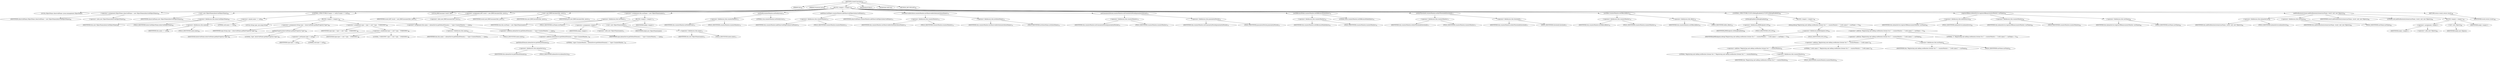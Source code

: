 digraph "createConsumer" {  
"139" [label = <(METHOD,createConsumer)<SUB>62</SUB>> ]
"10" [label = <(PARAM,this)<SUB>62</SUB>> ]
"140" [label = <(PARAM,Processor proc)<SUB>62</SUB>> ]
"141" [label = <(BLOCK,&lt;empty&gt;,&lt;empty&gt;)<SUB>62</SUB>> ]
"8" [label = <(LOCAL,ObjectName observedName: javax.management.ObjectName)> ]
"142" [label = <(&lt;operator&gt;.assignment,ObjectName observedName = new ObjectName(observedObjectName))<SUB>63</SUB>> ]
"143" [label = <(IDENTIFIER,observedName,ObjectName observedName = new ObjectName(observedObjectName))<SUB>63</SUB>> ]
"144" [label = <(&lt;operator&gt;.alloc,new ObjectName(observedObjectName))<SUB>63</SUB>> ]
"145" [label = <(&lt;init&gt;,new ObjectName(observedObjectName))<SUB>63</SUB>> ]
"7" [label = <(IDENTIFIER,observedName,new ObjectName(observedObjectName))<SUB>63</SUB>> ]
"146" [label = <(&lt;operator&gt;.fieldAccess,this.observedObjectName)<SUB>63</SUB>> ]
"147" [label = <(IDENTIFIER,this,new ObjectName(observedObjectName))<SUB>63</SUB>> ]
"148" [label = <(FIELD_IDENTIFIER,observedObjectName,observedObjectName)<SUB>63</SUB>> ]
"149" [label = <(CONTROL_STRUCTURE,if (name == null),if (name == null))<SUB>64</SUB>> ]
"150" [label = <(&lt;operator&gt;.equals,name == null)<SUB>64</SUB>> ]
"151" [label = <(&lt;operator&gt;.fieldAccess,this.name)<SUB>64</SUB>> ]
"152" [label = <(IDENTIFIER,this,name == null)<SUB>64</SUB>> ]
"153" [label = <(FIELD_IDENTIFIER,name,name)<SUB>64</SUB>> ]
"154" [label = <(LITERAL,null,name == null)<SUB>64</SUB>> ]
"155" [label = <(BLOCK,&lt;empty&gt;,&lt;empty&gt;)<SUB>64</SUB>> ]
"156" [label = <(LOCAL,String type: java.lang.String)> ]
"157" [label = <(&lt;operator&gt;.assignment,String type = observedName.getKeyProperty(&quot;type&quot;))<SUB>65</SUB>> ]
"158" [label = <(IDENTIFIER,type,String type = observedName.getKeyProperty(&quot;type&quot;))<SUB>65</SUB>> ]
"159" [label = <(getKeyProperty,observedName.getKeyProperty(&quot;type&quot;))<SUB>65</SUB>> ]
"160" [label = <(IDENTIFIER,observedName,observedName.getKeyProperty(&quot;type&quot;))<SUB>65</SUB>> ]
"161" [label = <(LITERAL,&quot;type&quot;,observedName.getKeyProperty(&quot;type&quot;))<SUB>65</SUB>> ]
"162" [label = <(&lt;operator&gt;.assignment,type = type != null ? type : &quot;UNKNOWN&quot;)<SUB>66</SUB>> ]
"163" [label = <(IDENTIFIER,type,type = type != null ? type : &quot;UNKNOWN&quot;)<SUB>66</SUB>> ]
"164" [label = <(&lt;operator&gt;.conditional,type != null ? type : &quot;UNKNOWN&quot;)<SUB>66</SUB>> ]
"165" [label = <(&lt;operator&gt;.notEquals,type != null)<SUB>66</SUB>> ]
"166" [label = <(IDENTIFIER,type,type != null)<SUB>66</SUB>> ]
"167" [label = <(LITERAL,null,type != null)<SUB>66</SUB>> ]
"168" [label = <(IDENTIFIER,type,type != null ? type : &quot;UNKNOWN&quot;)<SUB>66</SUB>> ]
"169" [label = <(LITERAL,&quot;UNKNOWN&quot;,type != null ? type : &quot;UNKNOWN&quot;)<SUB>66</SUB>> ]
"170" [label = <(&lt;operator&gt;.assignment,this.name = mbeanServer.getDefaultDomain() + &quot;:type=CounterMonitor_&quot; + type)<SUB>67</SUB>> ]
"171" [label = <(&lt;operator&gt;.fieldAccess,this.name)<SUB>67</SUB>> ]
"172" [label = <(IDENTIFIER,this,this.name = mbeanServer.getDefaultDomain() + &quot;:type=CounterMonitor_&quot; + type)<SUB>67</SUB>> ]
"173" [label = <(FIELD_IDENTIFIER,name,name)<SUB>67</SUB>> ]
"174" [label = <(&lt;operator&gt;.addition,mbeanServer.getDefaultDomain() + &quot;:type=CounterMonitor_&quot; + type)<SUB>67</SUB>> ]
"175" [label = <(&lt;operator&gt;.addition,mbeanServer.getDefaultDomain() + &quot;:type=CounterMonitor_&quot;)<SUB>67</SUB>> ]
"176" [label = <(getDefaultDomain,mbeanServer.getDefaultDomain())<SUB>67</SUB>> ]
"177" [label = <(&lt;operator&gt;.fieldAccess,this.mbeanServer)<SUB>67</SUB>> ]
"178" [label = <(IDENTIFIER,this,mbeanServer.getDefaultDomain())<SUB>67</SUB>> ]
"179" [label = <(FIELD_IDENTIFIER,mbeanServer,mbeanServer)<SUB>67</SUB>> ]
"180" [label = <(LITERAL,&quot;:type=CounterMonitor_&quot;,mbeanServer.getDefaultDomain() + &quot;:type=CounterMonitor_&quot;)<SUB>67</SUB>> ]
"181" [label = <(IDENTIFIER,type,mbeanServer.getDefaultDomain() + &quot;:type=CounterMonitor_&quot; + type)<SUB>67</SUB>> ]
"12" [label = <(LOCAL,JMXConsumer result: ANY)> ]
"182" [label = <(&lt;operator&gt;.assignment,ANY result = new JMXConsumer(this, proc))<SUB>70</SUB>> ]
"183" [label = <(IDENTIFIER,result,ANY result = new JMXConsumer(this, proc))<SUB>70</SUB>> ]
"184" [label = <(&lt;operator&gt;.alloc,new JMXConsumer(this, proc))<SUB>70</SUB>> ]
"185" [label = <(&lt;init&gt;,new JMXConsumer(this, proc))<SUB>70</SUB>> ]
"11" [label = <(IDENTIFIER,result,new JMXConsumer(this, proc))<SUB>70</SUB>> ]
"9" [label = <(IDENTIFIER,this,new JMXConsumer(this, proc))<SUB>70</SUB>> ]
"186" [label = <(IDENTIFIER,proc,new JMXConsumer(this, proc))<SUB>70</SUB>> ]
"187" [label = <(&lt;operator&gt;.assignment,this.ourName = new ObjectName(name))<SUB>71</SUB>> ]
"188" [label = <(&lt;operator&gt;.fieldAccess,this.ourName)<SUB>71</SUB>> ]
"189" [label = <(IDENTIFIER,this,this.ourName = new ObjectName(name))<SUB>71</SUB>> ]
"190" [label = <(FIELD_IDENTIFIER,ourName,ourName)<SUB>71</SUB>> ]
"191" [label = <(BLOCK,&lt;empty&gt;,&lt;empty&gt;)<SUB>71</SUB>> ]
"192" [label = <(&lt;operator&gt;.assignment,&lt;empty&gt;)> ]
"193" [label = <(IDENTIFIER,$obj4,&lt;empty&gt;)> ]
"194" [label = <(&lt;operator&gt;.alloc,new ObjectName(name))<SUB>71</SUB>> ]
"195" [label = <(&lt;init&gt;,new ObjectName(name))<SUB>71</SUB>> ]
"196" [label = <(IDENTIFIER,$obj4,new ObjectName(name))> ]
"197" [label = <(&lt;operator&gt;.fieldAccess,this.name)<SUB>71</SUB>> ]
"198" [label = <(IDENTIFIER,this,new ObjectName(name))<SUB>71</SUB>> ]
"199" [label = <(FIELD_IDENTIFIER,name,name)<SUB>71</SUB>> ]
"200" [label = <(IDENTIFIER,$obj4,&lt;empty&gt;)> ]
"201" [label = <(setNotify,counterMonitor.setNotify(true))<SUB>72</SUB>> ]
"202" [label = <(&lt;operator&gt;.fieldAccess,this.counterMonitor)<SUB>72</SUB>> ]
"203" [label = <(IDENTIFIER,this,counterMonitor.setNotify(true))<SUB>72</SUB>> ]
"204" [label = <(FIELD_IDENTIFIER,counterMonitor,counterMonitor)<SUB>72</SUB>> ]
"205" [label = <(LITERAL,true,counterMonitor.setNotify(true))<SUB>72</SUB>> ]
"206" [label = <(addObservedObject,counterMonitor.addObservedObject(observedName))<SUB>73</SUB>> ]
"207" [label = <(&lt;operator&gt;.fieldAccess,this.counterMonitor)<SUB>73</SUB>> ]
"208" [label = <(IDENTIFIER,this,counterMonitor.addObservedObject(observedName))<SUB>73</SUB>> ]
"209" [label = <(FIELD_IDENTIFIER,counterMonitor,counterMonitor)<SUB>73</SUB>> ]
"210" [label = <(IDENTIFIER,observedName,counterMonitor.addObservedObject(observedName))<SUB>73</SUB>> ]
"211" [label = <(setObservedAttribute,counterMonitor.setObservedAttribute(attributeName))<SUB>74</SUB>> ]
"212" [label = <(&lt;operator&gt;.fieldAccess,this.counterMonitor)<SUB>74</SUB>> ]
"213" [label = <(IDENTIFIER,this,counterMonitor.setObservedAttribute(attributeName))<SUB>74</SUB>> ]
"214" [label = <(FIELD_IDENTIFIER,counterMonitor,counterMonitor)<SUB>74</SUB>> ]
"215" [label = <(&lt;operator&gt;.fieldAccess,this.attributeName)<SUB>74</SUB>> ]
"216" [label = <(IDENTIFIER,this,counterMonitor.setObservedAttribute(attributeName))<SUB>74</SUB>> ]
"217" [label = <(FIELD_IDENTIFIER,attributeName,attributeName)<SUB>74</SUB>> ]
"218" [label = <(setGranularityPeriod,counterMonitor.setGranularityPeriod(granularityPeriod))<SUB>75</SUB>> ]
"219" [label = <(&lt;operator&gt;.fieldAccess,this.counterMonitor)<SUB>75</SUB>> ]
"220" [label = <(IDENTIFIER,this,counterMonitor.setGranularityPeriod(granularityPeriod))<SUB>75</SUB>> ]
"221" [label = <(FIELD_IDENTIFIER,counterMonitor,counterMonitor)<SUB>75</SUB>> ]
"222" [label = <(&lt;operator&gt;.fieldAccess,this.granularityPeriod)<SUB>75</SUB>> ]
"223" [label = <(IDENTIFIER,this,counterMonitor.setGranularityPeriod(granularityPeriod))<SUB>75</SUB>> ]
"224" [label = <(FIELD_IDENTIFIER,granularityPeriod,granularityPeriod)<SUB>75</SUB>> ]
"225" [label = <(setDifferenceMode,counterMonitor.setDifferenceMode(false))<SUB>76</SUB>> ]
"226" [label = <(&lt;operator&gt;.fieldAccess,this.counterMonitor)<SUB>76</SUB>> ]
"227" [label = <(IDENTIFIER,this,counterMonitor.setDifferenceMode(false))<SUB>76</SUB>> ]
"228" [label = <(FIELD_IDENTIFIER,counterMonitor,counterMonitor)<SUB>76</SUB>> ]
"229" [label = <(LITERAL,false,counterMonitor.setDifferenceMode(false))<SUB>76</SUB>> ]
"230" [label = <(setInitThreshold,counterMonitor.setInitThreshold(threshold))<SUB>77</SUB>> ]
"231" [label = <(&lt;operator&gt;.fieldAccess,this.counterMonitor)<SUB>77</SUB>> ]
"232" [label = <(IDENTIFIER,this,counterMonitor.setInitThreshold(threshold))<SUB>77</SUB>> ]
"233" [label = <(FIELD_IDENTIFIER,counterMonitor,counterMonitor)<SUB>77</SUB>> ]
"234" [label = <(&lt;operator&gt;.fieldAccess,this.threshold)<SUB>77</SUB>> ]
"235" [label = <(IDENTIFIER,this,counterMonitor.setInitThreshold(threshold))<SUB>77</SUB>> ]
"236" [label = <(FIELD_IDENTIFIER,threshold,threshold)<SUB>77</SUB>> ]
"237" [label = <(setOffset,counterMonitor.setOffset(offset))<SUB>78</SUB>> ]
"238" [label = <(&lt;operator&gt;.fieldAccess,this.counterMonitor)<SUB>78</SUB>> ]
"239" [label = <(IDENTIFIER,this,counterMonitor.setOffset(offset))<SUB>78</SUB>> ]
"240" [label = <(FIELD_IDENTIFIER,counterMonitor,counterMonitor)<SUB>78</SUB>> ]
"241" [label = <(&lt;operator&gt;.fieldAccess,this.offset)<SUB>78</SUB>> ]
"242" [label = <(IDENTIFIER,this,counterMonitor.setOffset(offset))<SUB>78</SUB>> ]
"243" [label = <(FIELD_IDENTIFIER,offset,offset)<SUB>78</SUB>> ]
"244" [label = <(CONTROL_STRUCTURE,if (LOG.isDebugEnabled()),if (LOG.isDebugEnabled()))<SUB>80</SUB>> ]
"245" [label = <(isDebugEnabled,isDebugEnabled())<SUB>80</SUB>> ]
"246" [label = <(&lt;operator&gt;.fieldAccess,JMXEndpoint.LOG)<SUB>80</SUB>> ]
"247" [label = <(IDENTIFIER,JMXEndpoint,isDebugEnabled())<SUB>80</SUB>> ]
"248" [label = <(FIELD_IDENTIFIER,LOG,LOG)<SUB>80</SUB>> ]
"249" [label = <(BLOCK,&lt;empty&gt;,&lt;empty&gt;)<SUB>80</SUB>> ]
"250" [label = <(debug,debug(&quot;Registering and adding notification listener for [&quot; + counterMonitor + &quot;] with name [&quot; + ourName + &quot;]&quot;))<SUB>81</SUB>> ]
"251" [label = <(&lt;operator&gt;.fieldAccess,JMXEndpoint.LOG)<SUB>81</SUB>> ]
"252" [label = <(IDENTIFIER,JMXEndpoint,debug(&quot;Registering and adding notification listener for [&quot; + counterMonitor + &quot;] with name [&quot; + ourName + &quot;]&quot;))<SUB>81</SUB>> ]
"253" [label = <(FIELD_IDENTIFIER,LOG,LOG)<SUB>81</SUB>> ]
"254" [label = <(&lt;operator&gt;.addition,&quot;Registering and adding notification listener for [&quot; + counterMonitor + &quot;] with name [&quot; + ourName + &quot;]&quot;)<SUB>81</SUB>> ]
"255" [label = <(&lt;operator&gt;.addition,&quot;Registering and adding notification listener for [&quot; + counterMonitor + &quot;] with name [&quot; + ourName)<SUB>81</SUB>> ]
"256" [label = <(&lt;operator&gt;.addition,&quot;Registering and adding notification listener for [&quot; + counterMonitor + &quot;] with name [&quot;)<SUB>81</SUB>> ]
"257" [label = <(&lt;operator&gt;.addition,&quot;Registering and adding notification listener for [&quot; + counterMonitor)<SUB>81</SUB>> ]
"258" [label = <(LITERAL,&quot;Registering and adding notification listener for [&quot;,&quot;Registering and adding notification listener for [&quot; + counterMonitor)<SUB>81</SUB>> ]
"259" [label = <(&lt;operator&gt;.fieldAccess,this.counterMonitor)<SUB>81</SUB>> ]
"260" [label = <(IDENTIFIER,this,&quot;Registering and adding notification listener for [&quot; + counterMonitor)<SUB>81</SUB>> ]
"261" [label = <(FIELD_IDENTIFIER,counterMonitor,counterMonitor)<SUB>81</SUB>> ]
"262" [label = <(LITERAL,&quot;] with name [&quot;,&quot;Registering and adding notification listener for [&quot; + counterMonitor + &quot;] with name [&quot;)<SUB>81</SUB>> ]
"263" [label = <(&lt;operator&gt;.fieldAccess,this.ourName)<SUB>81</SUB>> ]
"264" [label = <(IDENTIFIER,this,&quot;Registering and adding notification listener for [&quot; + counterMonitor + &quot;] with name [&quot; + ourName)<SUB>81</SUB>> ]
"265" [label = <(FIELD_IDENTIFIER,ourName,ourName)<SUB>81</SUB>> ]
"266" [label = <(LITERAL,&quot;]&quot;,&quot;Registering and adding notification listener for [&quot; + counterMonitor + &quot;] with name [&quot; + ourName + &quot;]&quot;)<SUB>81</SUB>> ]
"267" [label = <(registerMBean,mbeanServer.registerMBean(counterMonitor, ourName))<SUB>83</SUB>> ]
"268" [label = <(&lt;operator&gt;.fieldAccess,this.mbeanServer)<SUB>83</SUB>> ]
"269" [label = <(IDENTIFIER,this,mbeanServer.registerMBean(counterMonitor, ourName))<SUB>83</SUB>> ]
"270" [label = <(FIELD_IDENTIFIER,mbeanServer,mbeanServer)<SUB>83</SUB>> ]
"271" [label = <(&lt;operator&gt;.fieldAccess,this.counterMonitor)<SUB>83</SUB>> ]
"272" [label = <(IDENTIFIER,this,mbeanServer.registerMBean(counterMonitor, ourName))<SUB>83</SUB>> ]
"273" [label = <(FIELD_IDENTIFIER,counterMonitor,counterMonitor)<SUB>83</SUB>> ]
"274" [label = <(&lt;operator&gt;.fieldAccess,this.ourName)<SUB>83</SUB>> ]
"275" [label = <(IDENTIFIER,this,mbeanServer.registerMBean(counterMonitor, ourName))<SUB>83</SUB>> ]
"276" [label = <(FIELD_IDENTIFIER,ourName,ourName)<SUB>83</SUB>> ]
"277" [label = <(addNotificationListener,addNotificationListener(ourName, result, null, new Object()))<SUB>85</SUB>> ]
"278" [label = <(&lt;operator&gt;.fieldAccess,this.mbeanServer)<SUB>85</SUB>> ]
"279" [label = <(IDENTIFIER,this,addNotificationListener(ourName, result, null, new Object()))<SUB>85</SUB>> ]
"280" [label = <(FIELD_IDENTIFIER,mbeanServer,mbeanServer)<SUB>85</SUB>> ]
"281" [label = <(&lt;operator&gt;.fieldAccess,this.ourName)<SUB>85</SUB>> ]
"282" [label = <(IDENTIFIER,this,addNotificationListener(ourName, result, null, new Object()))<SUB>85</SUB>> ]
"283" [label = <(FIELD_IDENTIFIER,ourName,ourName)<SUB>85</SUB>> ]
"284" [label = <(IDENTIFIER,result,addNotificationListener(ourName, result, null, new Object()))<SUB>85</SUB>> ]
"285" [label = <(LITERAL,null,addNotificationListener(ourName, result, null, new Object()))<SUB>85</SUB>> ]
"286" [label = <(BLOCK,&lt;empty&gt;,&lt;empty&gt;)<SUB>85</SUB>> ]
"287" [label = <(&lt;operator&gt;.assignment,&lt;empty&gt;)> ]
"288" [label = <(IDENTIFIER,$obj5,&lt;empty&gt;)> ]
"289" [label = <(&lt;operator&gt;.alloc,new Object())<SUB>85</SUB>> ]
"290" [label = <(&lt;init&gt;,new Object())<SUB>85</SUB>> ]
"291" [label = <(IDENTIFIER,$obj5,new Object())> ]
"292" [label = <(IDENTIFIER,$obj5,&lt;empty&gt;)> ]
"293" [label = <(RETURN,return result;,return result;)<SUB>86</SUB>> ]
"294" [label = <(IDENTIFIER,result,return result;)<SUB>86</SUB>> ]
"295" [label = <(MODIFIER,PUBLIC)> ]
"296" [label = <(MODIFIER,VIRTUAL)> ]
"297" [label = <(METHOD_RETURN,ANY)<SUB>62</SUB>> ]
  "139" -> "10" 
  "139" -> "140" 
  "139" -> "141" 
  "139" -> "295" 
  "139" -> "296" 
  "139" -> "297" 
  "141" -> "8" 
  "141" -> "142" 
  "141" -> "145" 
  "141" -> "149" 
  "141" -> "12" 
  "141" -> "182" 
  "141" -> "185" 
  "141" -> "187" 
  "141" -> "201" 
  "141" -> "206" 
  "141" -> "211" 
  "141" -> "218" 
  "141" -> "225" 
  "141" -> "230" 
  "141" -> "237" 
  "141" -> "244" 
  "141" -> "267" 
  "141" -> "277" 
  "141" -> "293" 
  "142" -> "143" 
  "142" -> "144" 
  "145" -> "7" 
  "145" -> "146" 
  "146" -> "147" 
  "146" -> "148" 
  "149" -> "150" 
  "149" -> "155" 
  "150" -> "151" 
  "150" -> "154" 
  "151" -> "152" 
  "151" -> "153" 
  "155" -> "156" 
  "155" -> "157" 
  "155" -> "162" 
  "155" -> "170" 
  "157" -> "158" 
  "157" -> "159" 
  "159" -> "160" 
  "159" -> "161" 
  "162" -> "163" 
  "162" -> "164" 
  "164" -> "165" 
  "164" -> "168" 
  "164" -> "169" 
  "165" -> "166" 
  "165" -> "167" 
  "170" -> "171" 
  "170" -> "174" 
  "171" -> "172" 
  "171" -> "173" 
  "174" -> "175" 
  "174" -> "181" 
  "175" -> "176" 
  "175" -> "180" 
  "176" -> "177" 
  "177" -> "178" 
  "177" -> "179" 
  "182" -> "183" 
  "182" -> "184" 
  "185" -> "11" 
  "185" -> "9" 
  "185" -> "186" 
  "187" -> "188" 
  "187" -> "191" 
  "188" -> "189" 
  "188" -> "190" 
  "191" -> "192" 
  "191" -> "195" 
  "191" -> "200" 
  "192" -> "193" 
  "192" -> "194" 
  "195" -> "196" 
  "195" -> "197" 
  "197" -> "198" 
  "197" -> "199" 
  "201" -> "202" 
  "201" -> "205" 
  "202" -> "203" 
  "202" -> "204" 
  "206" -> "207" 
  "206" -> "210" 
  "207" -> "208" 
  "207" -> "209" 
  "211" -> "212" 
  "211" -> "215" 
  "212" -> "213" 
  "212" -> "214" 
  "215" -> "216" 
  "215" -> "217" 
  "218" -> "219" 
  "218" -> "222" 
  "219" -> "220" 
  "219" -> "221" 
  "222" -> "223" 
  "222" -> "224" 
  "225" -> "226" 
  "225" -> "229" 
  "226" -> "227" 
  "226" -> "228" 
  "230" -> "231" 
  "230" -> "234" 
  "231" -> "232" 
  "231" -> "233" 
  "234" -> "235" 
  "234" -> "236" 
  "237" -> "238" 
  "237" -> "241" 
  "238" -> "239" 
  "238" -> "240" 
  "241" -> "242" 
  "241" -> "243" 
  "244" -> "245" 
  "244" -> "249" 
  "245" -> "246" 
  "246" -> "247" 
  "246" -> "248" 
  "249" -> "250" 
  "250" -> "251" 
  "250" -> "254" 
  "251" -> "252" 
  "251" -> "253" 
  "254" -> "255" 
  "254" -> "266" 
  "255" -> "256" 
  "255" -> "263" 
  "256" -> "257" 
  "256" -> "262" 
  "257" -> "258" 
  "257" -> "259" 
  "259" -> "260" 
  "259" -> "261" 
  "263" -> "264" 
  "263" -> "265" 
  "267" -> "268" 
  "267" -> "271" 
  "267" -> "274" 
  "268" -> "269" 
  "268" -> "270" 
  "271" -> "272" 
  "271" -> "273" 
  "274" -> "275" 
  "274" -> "276" 
  "277" -> "278" 
  "277" -> "281" 
  "277" -> "284" 
  "277" -> "285" 
  "277" -> "286" 
  "278" -> "279" 
  "278" -> "280" 
  "281" -> "282" 
  "281" -> "283" 
  "286" -> "287" 
  "286" -> "290" 
  "286" -> "292" 
  "287" -> "288" 
  "287" -> "289" 
  "290" -> "291" 
  "293" -> "294" 
}
